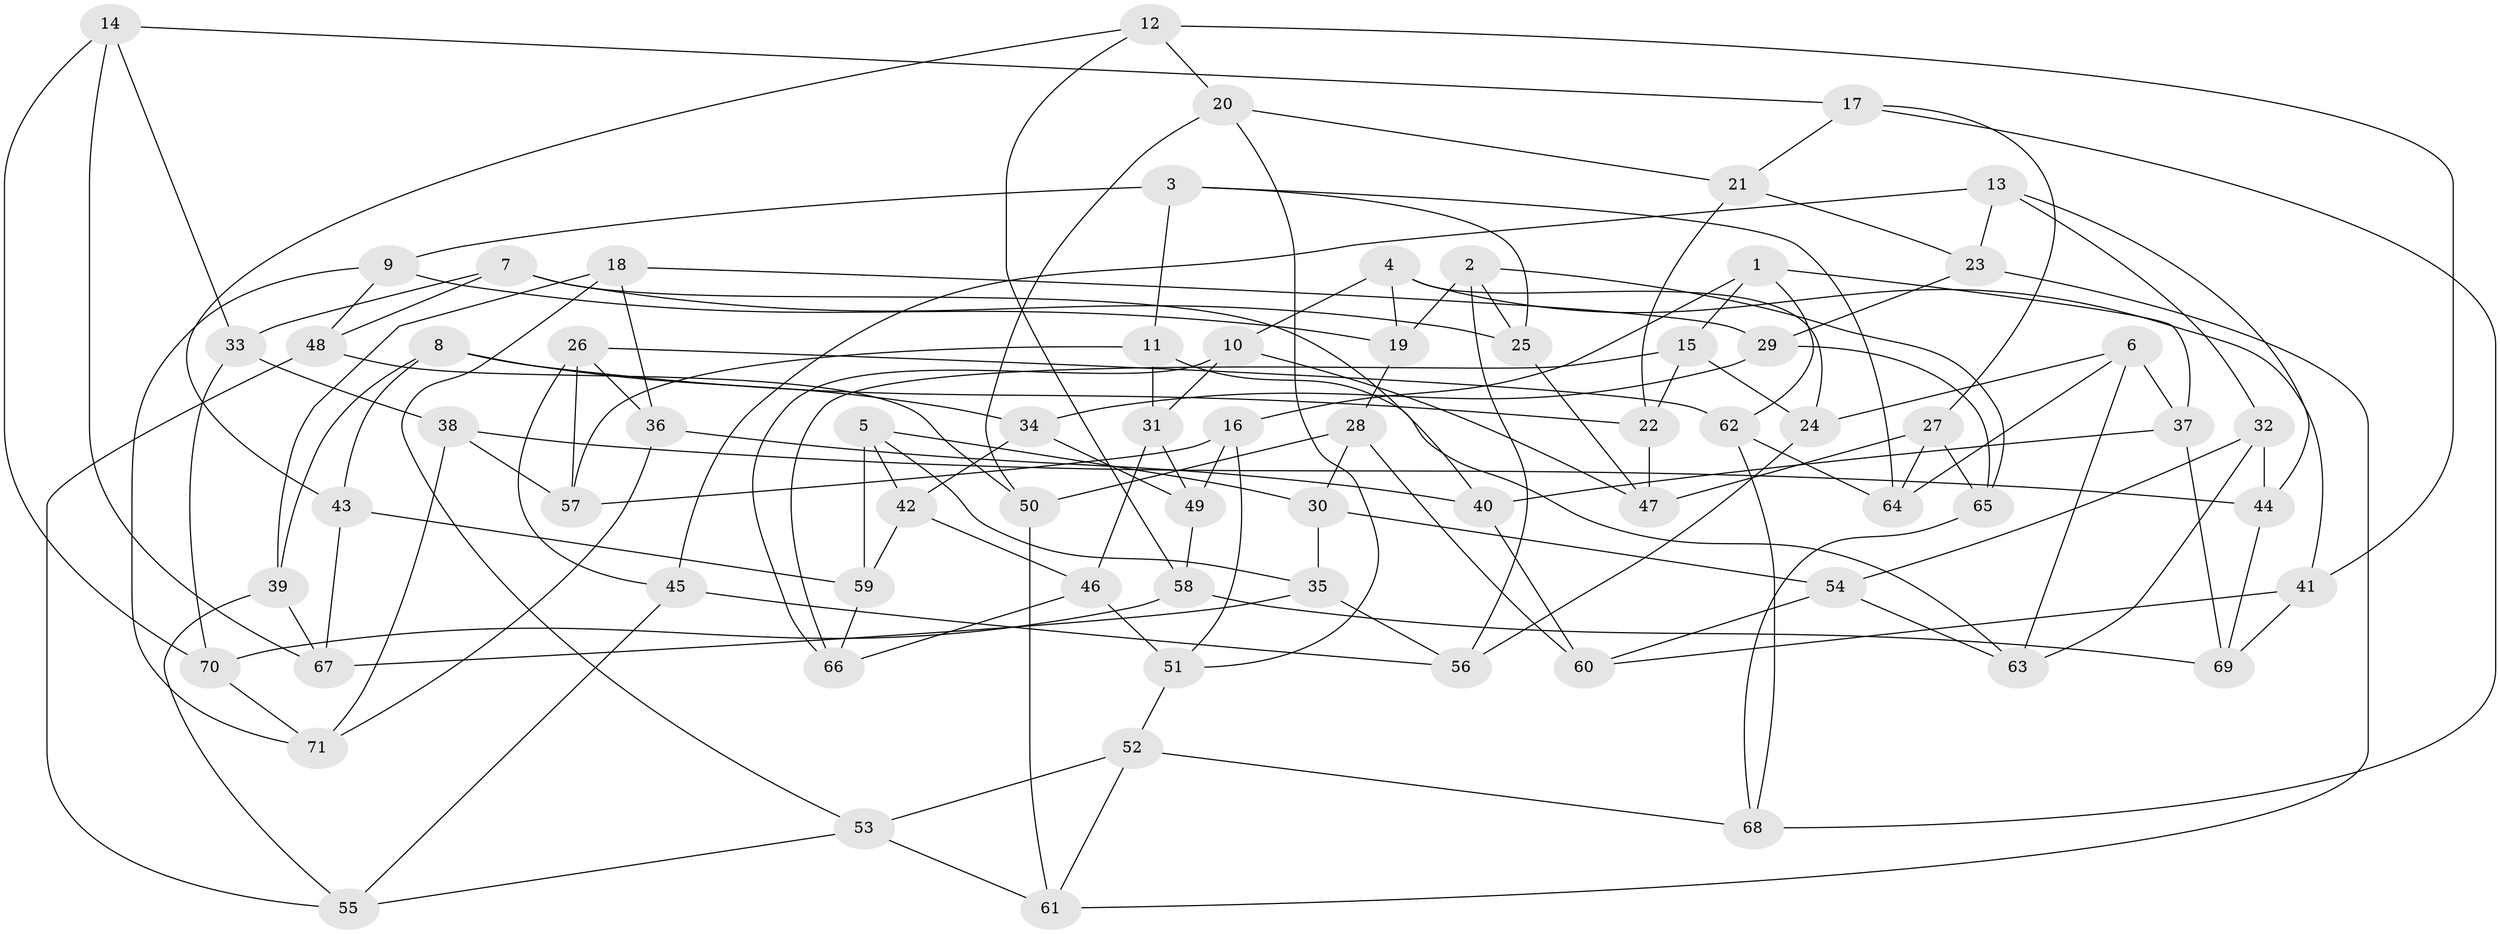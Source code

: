 // Generated by graph-tools (version 1.1) at 2025/11/02/27/25 16:11:47]
// undirected, 71 vertices, 142 edges
graph export_dot {
graph [start="1"]
  node [color=gray90,style=filled];
  1;
  2;
  3;
  4;
  5;
  6;
  7;
  8;
  9;
  10;
  11;
  12;
  13;
  14;
  15;
  16;
  17;
  18;
  19;
  20;
  21;
  22;
  23;
  24;
  25;
  26;
  27;
  28;
  29;
  30;
  31;
  32;
  33;
  34;
  35;
  36;
  37;
  38;
  39;
  40;
  41;
  42;
  43;
  44;
  45;
  46;
  47;
  48;
  49;
  50;
  51;
  52;
  53;
  54;
  55;
  56;
  57;
  58;
  59;
  60;
  61;
  62;
  63;
  64;
  65;
  66;
  67;
  68;
  69;
  70;
  71;
  1 -- 62;
  1 -- 16;
  1 -- 15;
  1 -- 37;
  2 -- 65;
  2 -- 19;
  2 -- 56;
  2 -- 25;
  3 -- 9;
  3 -- 25;
  3 -- 64;
  3 -- 11;
  4 -- 19;
  4 -- 10;
  4 -- 24;
  4 -- 41;
  5 -- 35;
  5 -- 59;
  5 -- 42;
  5 -- 30;
  6 -- 37;
  6 -- 24;
  6 -- 63;
  6 -- 64;
  7 -- 40;
  7 -- 25;
  7 -- 48;
  7 -- 33;
  8 -- 22;
  8 -- 39;
  8 -- 43;
  8 -- 34;
  9 -- 19;
  9 -- 48;
  9 -- 71;
  10 -- 31;
  10 -- 47;
  10 -- 66;
  11 -- 31;
  11 -- 63;
  11 -- 57;
  12 -- 58;
  12 -- 20;
  12 -- 41;
  12 -- 43;
  13 -- 23;
  13 -- 44;
  13 -- 45;
  13 -- 32;
  14 -- 33;
  14 -- 70;
  14 -- 17;
  14 -- 67;
  15 -- 22;
  15 -- 24;
  15 -- 66;
  16 -- 57;
  16 -- 49;
  16 -- 51;
  17 -- 27;
  17 -- 21;
  17 -- 68;
  18 -- 29;
  18 -- 53;
  18 -- 39;
  18 -- 36;
  19 -- 28;
  20 -- 51;
  20 -- 50;
  20 -- 21;
  21 -- 23;
  21 -- 22;
  22 -- 47;
  23 -- 29;
  23 -- 61;
  24 -- 56;
  25 -- 47;
  26 -- 45;
  26 -- 62;
  26 -- 57;
  26 -- 36;
  27 -- 47;
  27 -- 64;
  27 -- 65;
  28 -- 60;
  28 -- 50;
  28 -- 30;
  29 -- 65;
  29 -- 34;
  30 -- 35;
  30 -- 54;
  31 -- 49;
  31 -- 46;
  32 -- 54;
  32 -- 44;
  32 -- 63;
  33 -- 38;
  33 -- 70;
  34 -- 42;
  34 -- 49;
  35 -- 56;
  35 -- 67;
  36 -- 40;
  36 -- 71;
  37 -- 40;
  37 -- 69;
  38 -- 71;
  38 -- 44;
  38 -- 57;
  39 -- 67;
  39 -- 55;
  40 -- 60;
  41 -- 60;
  41 -- 69;
  42 -- 46;
  42 -- 59;
  43 -- 59;
  43 -- 67;
  44 -- 69;
  45 -- 55;
  45 -- 56;
  46 -- 51;
  46 -- 66;
  48 -- 50;
  48 -- 55;
  49 -- 58;
  50 -- 61;
  51 -- 52;
  52 -- 61;
  52 -- 68;
  52 -- 53;
  53 -- 61;
  53 -- 55;
  54 -- 60;
  54 -- 63;
  58 -- 70;
  58 -- 69;
  59 -- 66;
  62 -- 64;
  62 -- 68;
  65 -- 68;
  70 -- 71;
}
